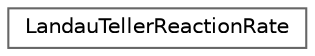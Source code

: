 digraph "Graphical Class Hierarchy"
{
 // LATEX_PDF_SIZE
  bgcolor="transparent";
  edge [fontname=Helvetica,fontsize=10,labelfontname=Helvetica,labelfontsize=10];
  node [fontname=Helvetica,fontsize=10,shape=box,height=0.2,width=0.4];
  rankdir="LR";
  Node0 [id="Node000000",label="LandauTellerReactionRate",height=0.2,width=0.4,color="grey40", fillcolor="white", style="filled",URL="$classFoam_1_1LandauTellerReactionRate.html",tooltip="Landau-Teller reaction rate."];
}
